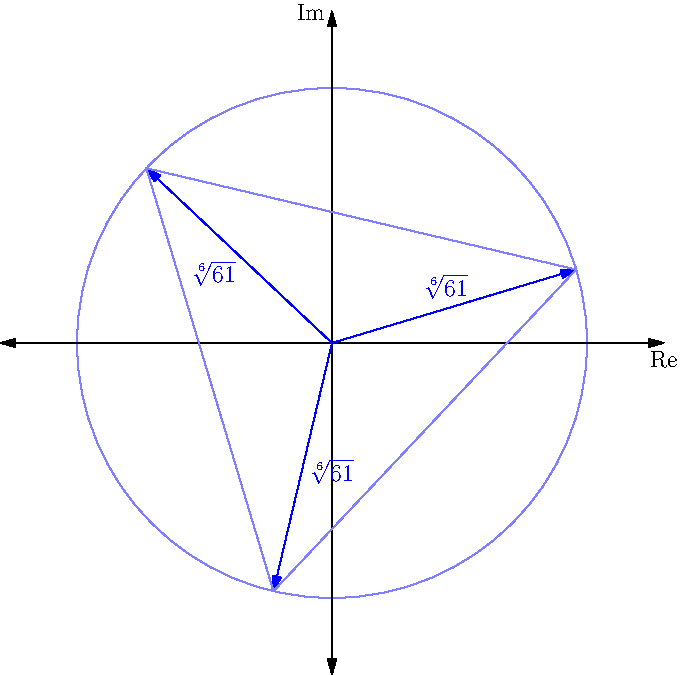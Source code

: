 size(12cm);
draw(unitcircle, lightblue);
draw((-1.3,0)--(1.3,0), Arrows);
draw((0,-1.3)--(0,1.3), Arrows);
label("Re", (1.3,0), dir(-90));
label("Im", (0,1.3), dir(180));

pair O = (0,0);
pair A = dir(16.73);
pair B = A*dir(120);
pair C = B*dir(120);
draw(O--A, blue, EndArrow);
draw(O--B, blue, EndArrow);
draw(O--C, blue, EndArrow);
draw(A--B--C--cycle, lightblue);
label("$\sqrt[6]{61}$", midpoint(O--A), dir(A)*dir(90), blue);
label("$\sqrt[6]{61}$", midpoint(O--B), dir(B)*dir(90), blue);
label("$\sqrt[6]{61}$", midpoint(O--C), dir(C)*dir(90), blue);
